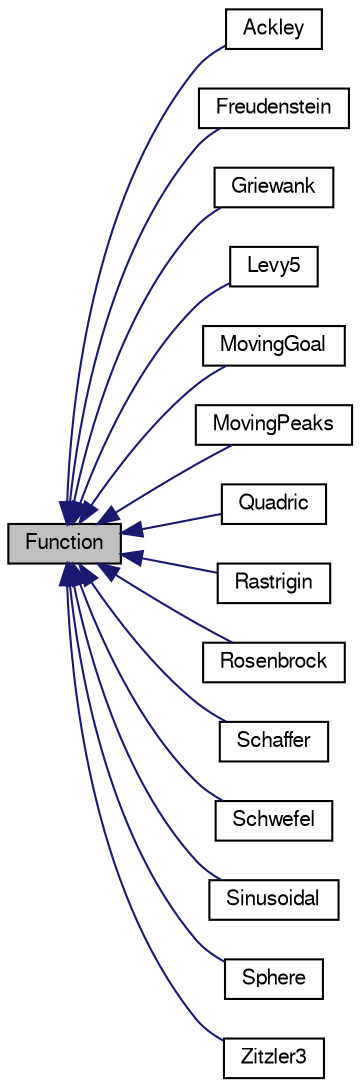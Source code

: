 digraph G
{
  bgcolor="transparent";
  edge [fontname="FreeSans",fontsize=10,labelfontname="FreeSans",labelfontsize=10];
  node [fontname="FreeSans",fontsize=10,shape=record];
  rankdir=LR;
  Node1 [label="Function",height=0.2,width=0.4,color="black", fillcolor="grey75", style="filled" fontcolor="black"];
  Node1 -> Node2 [dir=back,color="midnightblue",fontsize=10,style="solid"];
  Node2 [label="Ackley",height=0.2,width=0.4,color="black",URL="$classAckley.html",tooltip="The Ackley function."];
  Node1 -> Node3 [dir=back,color="midnightblue",fontsize=10,style="solid"];
  Node3 [label="Freudenstein",height=0.2,width=0.4,color="black",URL="$classFreudenstein.html",tooltip="The Freudenstein function."];
  Node1 -> Node4 [dir=back,color="midnightblue",fontsize=10,style="solid"];
  Node4 [label="Griewank",height=0.2,width=0.4,color="black",URL="$classGriewank.html",tooltip="The Griewank function."];
  Node1 -> Node5 [dir=back,color="midnightblue",fontsize=10,style="solid"];
  Node5 [label="Levy5",height=0.2,width=0.4,color="black",URL="$classLevy5.html",tooltip="The Levy5 function."];
  Node1 -> Node6 [dir=back,color="midnightblue",fontsize=10,style="solid"];
  Node6 [label="MovingGoal",height=0.2,width=0.4,color="black",URL="$classMovingGoal.html",tooltip="The MovingGoal function."];
  Node1 -> Node7 [dir=back,color="midnightblue",fontsize=10,style="solid"];
  Node7 [label="MovingPeaks",height=0.2,width=0.4,color="black",URL="$classMovingPeaks.html",tooltip="The MovingPeaks function."];
  Node1 -> Node8 [dir=back,color="midnightblue",fontsize=10,style="solid"];
  Node8 [label="Quadric",height=0.2,width=0.4,color="black",URL="$classQuadric.html",tooltip="The Quadric function."];
  Node1 -> Node9 [dir=back,color="midnightblue",fontsize=10,style="solid"];
  Node9 [label="Rastrigin",height=0.2,width=0.4,color="black",URL="$classRastrigin.html",tooltip="The Rastrigin function."];
  Node1 -> Node10 [dir=back,color="midnightblue",fontsize=10,style="solid"];
  Node10 [label="Rosenbrock",height=0.2,width=0.4,color="black",URL="$classRosenbrock.html",tooltip="The Rosenbrock function."];
  Node1 -> Node11 [dir=back,color="midnightblue",fontsize=10,style="solid"];
  Node11 [label="Schaffer",height=0.2,width=0.4,color="black",URL="$classSchaffer.html",tooltip="The Schaffer function."];
  Node1 -> Node12 [dir=back,color="midnightblue",fontsize=10,style="solid"];
  Node12 [label="Schwefel",height=0.2,width=0.4,color="black",URL="$classSchwefel.html",tooltip="The Schwefel function."];
  Node1 -> Node13 [dir=back,color="midnightblue",fontsize=10,style="solid"];
  Node13 [label="Sinusoidal",height=0.2,width=0.4,color="black",URL="$classSinusoidal.html",tooltip="The Sinusoidal function."];
  Node1 -> Node14 [dir=back,color="midnightblue",fontsize=10,style="solid"];
  Node14 [label="Sphere",height=0.2,width=0.4,color="black",URL="$classSphere.html",tooltip="The Sphere function."];
  Node1 -> Node15 [dir=back,color="midnightblue",fontsize=10,style="solid"];
  Node15 [label="Zitzler3",height=0.2,width=0.4,color="black",URL="$classZitzler3.html",tooltip="The second part of the multimodal Zitzler3 function."];
}
